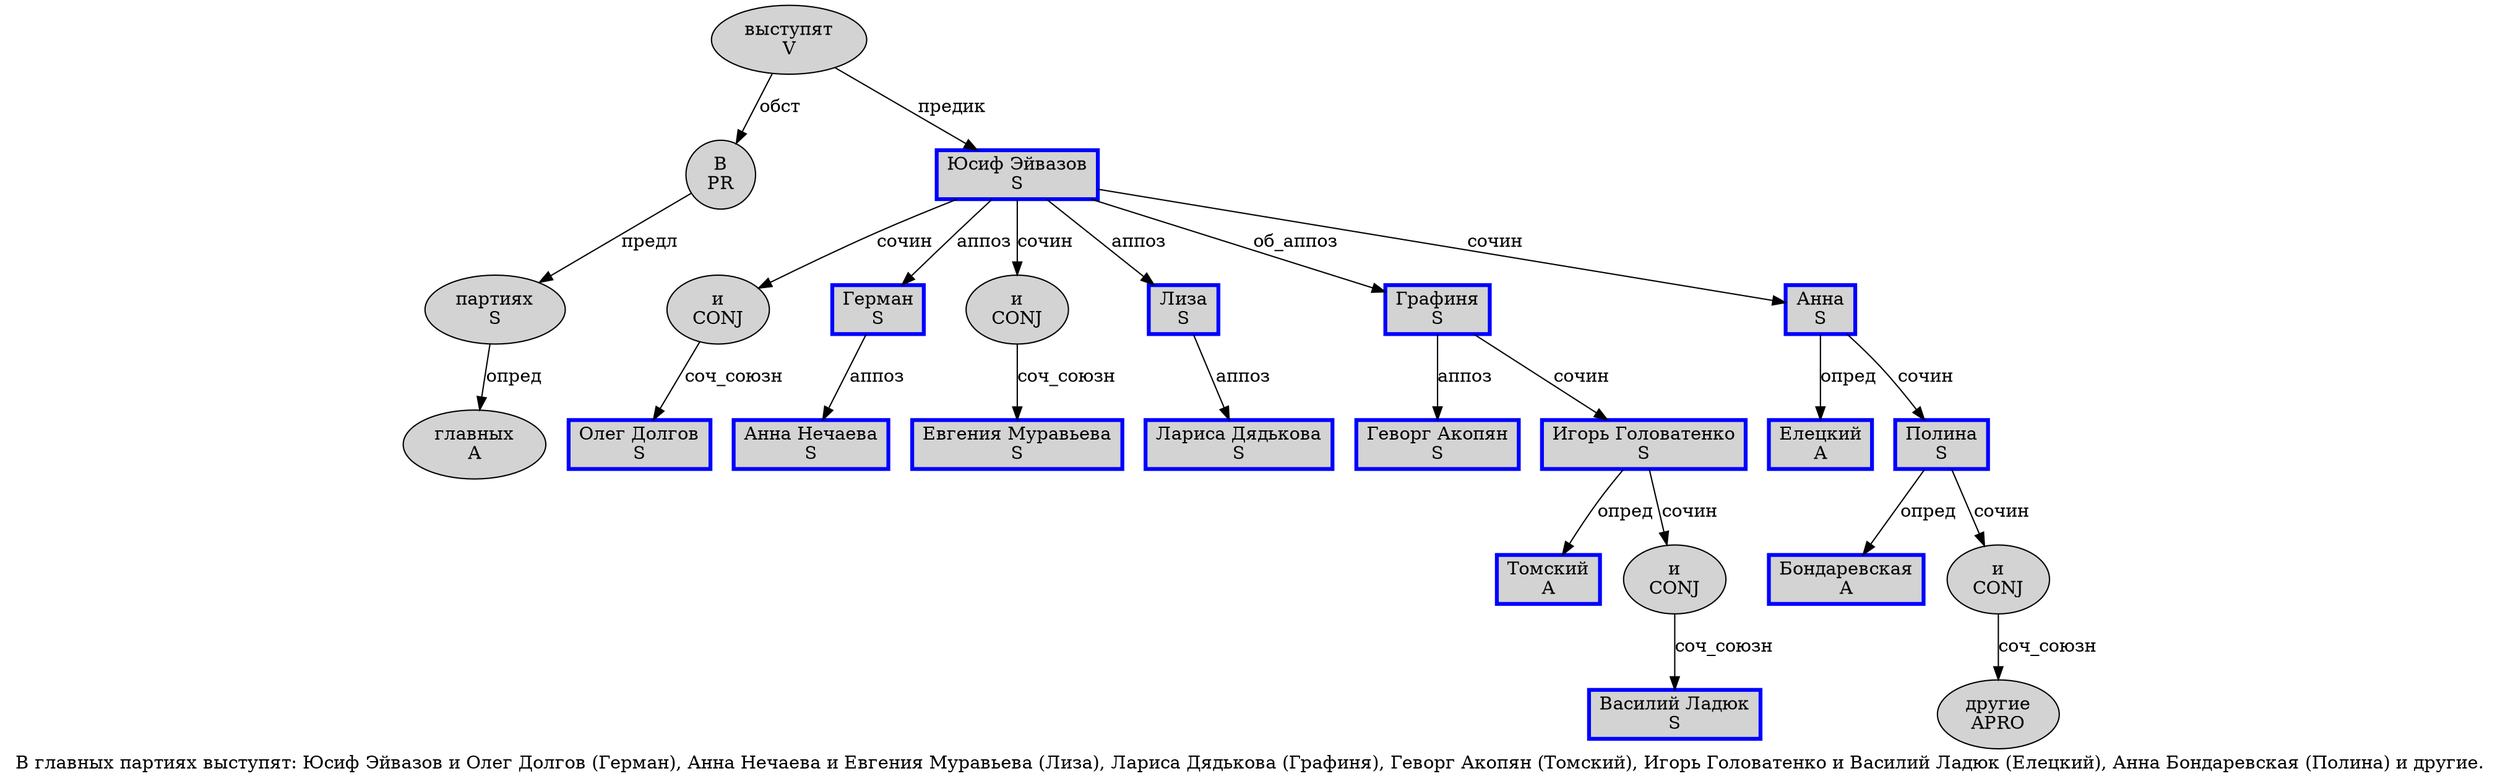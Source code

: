 digraph SENTENCE_862 {
	graph [label="В главных партиях выступят: Юсиф Эйвазов и Олег Долгов (Герман), Анна Нечаева и Евгения Муравьева (Лиза), Лариса Дядькова (Графиня), Геворг Акопян (Томский), Игорь Головатенко и Василий Ладюк (Елецкий), Анна Бондаревская (Полина) и другие."]
	node [style=filled]
		0 [label="В
PR" color="" fillcolor=lightgray penwidth=1 shape=ellipse]
		1 [label="главных
A" color="" fillcolor=lightgray penwidth=1 shape=ellipse]
		2 [label="партиях
S" color="" fillcolor=lightgray penwidth=1 shape=ellipse]
		3 [label="выступят
V" color="" fillcolor=lightgray penwidth=1 shape=ellipse]
		5 [label="Юсиф Эйвазов
S" color=blue fillcolor=lightgray penwidth=3 shape=box]
		6 [label="и
CONJ" color="" fillcolor=lightgray penwidth=1 shape=ellipse]
		7 [label="Олег Долгов
S" color=blue fillcolor=lightgray penwidth=3 shape=box]
		9 [label="Герман
S" color=blue fillcolor=lightgray penwidth=3 shape=box]
		12 [label="Анна Нечаева
S" color=blue fillcolor=lightgray penwidth=3 shape=box]
		13 [label="и
CONJ" color="" fillcolor=lightgray penwidth=1 shape=ellipse]
		14 [label="Евгения Муравьева
S" color=blue fillcolor=lightgray penwidth=3 shape=box]
		16 [label="Лиза
S" color=blue fillcolor=lightgray penwidth=3 shape=box]
		19 [label="Лариса Дядькова
S" color=blue fillcolor=lightgray penwidth=3 shape=box]
		21 [label="Графиня
S" color=blue fillcolor=lightgray penwidth=3 shape=box]
		24 [label="Геворг Акопян
S" color=blue fillcolor=lightgray penwidth=3 shape=box]
		26 [label="Томский
A" color=blue fillcolor=lightgray penwidth=3 shape=box]
		29 [label="Игорь Головатенко
S" color=blue fillcolor=lightgray penwidth=3 shape=box]
		30 [label="и
CONJ" color="" fillcolor=lightgray penwidth=1 shape=ellipse]
		31 [label="Василий Ладюк
S" color=blue fillcolor=lightgray penwidth=3 shape=box]
		33 [label="Елецкий
A" color=blue fillcolor=lightgray penwidth=3 shape=box]
		36 [label="Анна
S" color=blue fillcolor=lightgray penwidth=3 shape=box]
		37 [label="Бондаревская
A" color=blue fillcolor=lightgray penwidth=3 shape=box]
		39 [label="Полина
S" color=blue fillcolor=lightgray penwidth=3 shape=box]
		41 [label="и
CONJ" color="" fillcolor=lightgray penwidth=1 shape=ellipse]
		42 [label="другие
APRO" color="" fillcolor=lightgray penwidth=1 shape=ellipse]
			6 -> 7 [label="соч_союзн"]
			16 -> 19 [label="аппоз"]
			5 -> 6 [label="сочин"]
			5 -> 9 [label="аппоз"]
			5 -> 13 [label="сочин"]
			5 -> 16 [label="аппоз"]
			5 -> 21 [label="об_аппоз"]
			5 -> 36 [label="сочин"]
			41 -> 42 [label="соч_союзн"]
			0 -> 2 [label="предл"]
			39 -> 37 [label="опред"]
			39 -> 41 [label="сочин"]
			3 -> 0 [label="обст"]
			3 -> 5 [label="предик"]
			30 -> 31 [label="соч_союзн"]
			29 -> 26 [label="опред"]
			29 -> 30 [label="сочин"]
			36 -> 33 [label="опред"]
			36 -> 39 [label="сочин"]
			2 -> 1 [label="опред"]
			9 -> 12 [label="аппоз"]
			13 -> 14 [label="соч_союзн"]
			21 -> 24 [label="аппоз"]
			21 -> 29 [label="сочин"]
}